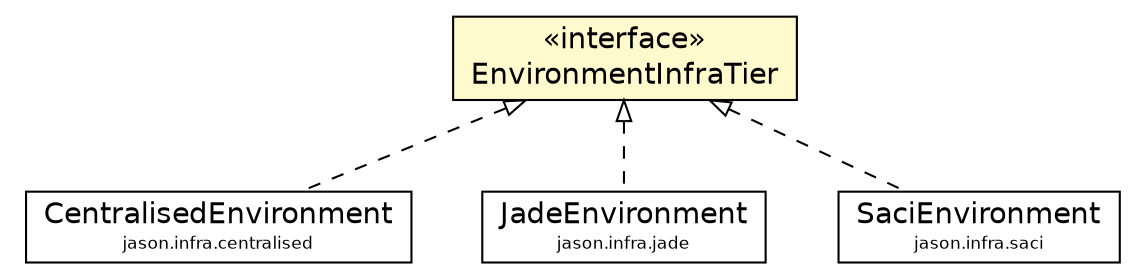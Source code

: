 #!/usr/local/bin/dot
#
# Class diagram 
# Generated by UMLGraph version 5.1 (http://www.umlgraph.org/)
#

digraph G {
	edge [fontname="Helvetica",fontsize=10,labelfontname="Helvetica",labelfontsize=10];
	node [fontname="Helvetica",fontsize=10,shape=plaintext];
	nodesep=0.25;
	ranksep=0.5;
	// jason.environment.EnvironmentInfraTier
	c28074 [label=<<table title="jason.environment.EnvironmentInfraTier" border="0" cellborder="1" cellspacing="0" cellpadding="2" port="p" bgcolor="lemonChiffon" href="./EnvironmentInfraTier.html">
		<tr><td><table border="0" cellspacing="0" cellpadding="1">
<tr><td align="center" balign="center"> &#171;interface&#187; </td></tr>
<tr><td align="center" balign="center"> EnvironmentInfraTier </td></tr>
		</table></td></tr>
		</table>>, fontname="Helvetica", fontcolor="black", fontsize=14.0];
	// jason.infra.centralised.CentralisedEnvironment
	c28108 [label=<<table title="jason.infra.centralised.CentralisedEnvironment" border="0" cellborder="1" cellspacing="0" cellpadding="2" port="p" href="../infra/centralised/CentralisedEnvironment.html">
		<tr><td><table border="0" cellspacing="0" cellpadding="1">
<tr><td align="center" balign="center"> CentralisedEnvironment </td></tr>
<tr><td align="center" balign="center"><font point-size="8.0"> jason.infra.centralised </font></td></tr>
		</table></td></tr>
		</table>>, fontname="Helvetica", fontcolor="black", fontsize=14.0];
	// jason.infra.jade.JadeEnvironment
	c28116 [label=<<table title="jason.infra.jade.JadeEnvironment" border="0" cellborder="1" cellspacing="0" cellpadding="2" port="p" href="../infra/jade/JadeEnvironment.html">
		<tr><td><table border="0" cellspacing="0" cellpadding="1">
<tr><td align="center" balign="center"> JadeEnvironment </td></tr>
<tr><td align="center" balign="center"><font point-size="8.0"> jason.infra.jade </font></td></tr>
		</table></td></tr>
		</table>>, fontname="Helvetica", fontcolor="black", fontsize=14.0];
	// jason.infra.saci.SaciEnvironment
	c28124 [label=<<table title="jason.infra.saci.SaciEnvironment" border="0" cellborder="1" cellspacing="0" cellpadding="2" port="p" href="../infra/saci/SaciEnvironment.html">
		<tr><td><table border="0" cellspacing="0" cellpadding="1">
<tr><td align="center" balign="center"> SaciEnvironment </td></tr>
<tr><td align="center" balign="center"><font point-size="8.0"> jason.infra.saci </font></td></tr>
		</table></td></tr>
		</table>>, fontname="Helvetica", fontcolor="black", fontsize=14.0];
	//jason.infra.centralised.CentralisedEnvironment implements jason.environment.EnvironmentInfraTier
	c28074:p -> c28108:p [dir=back,arrowtail=empty,style=dashed];
	//jason.infra.jade.JadeEnvironment implements jason.environment.EnvironmentInfraTier
	c28074:p -> c28116:p [dir=back,arrowtail=empty,style=dashed];
	//jason.infra.saci.SaciEnvironment implements jason.environment.EnvironmentInfraTier
	c28074:p -> c28124:p [dir=back,arrowtail=empty,style=dashed];
}


